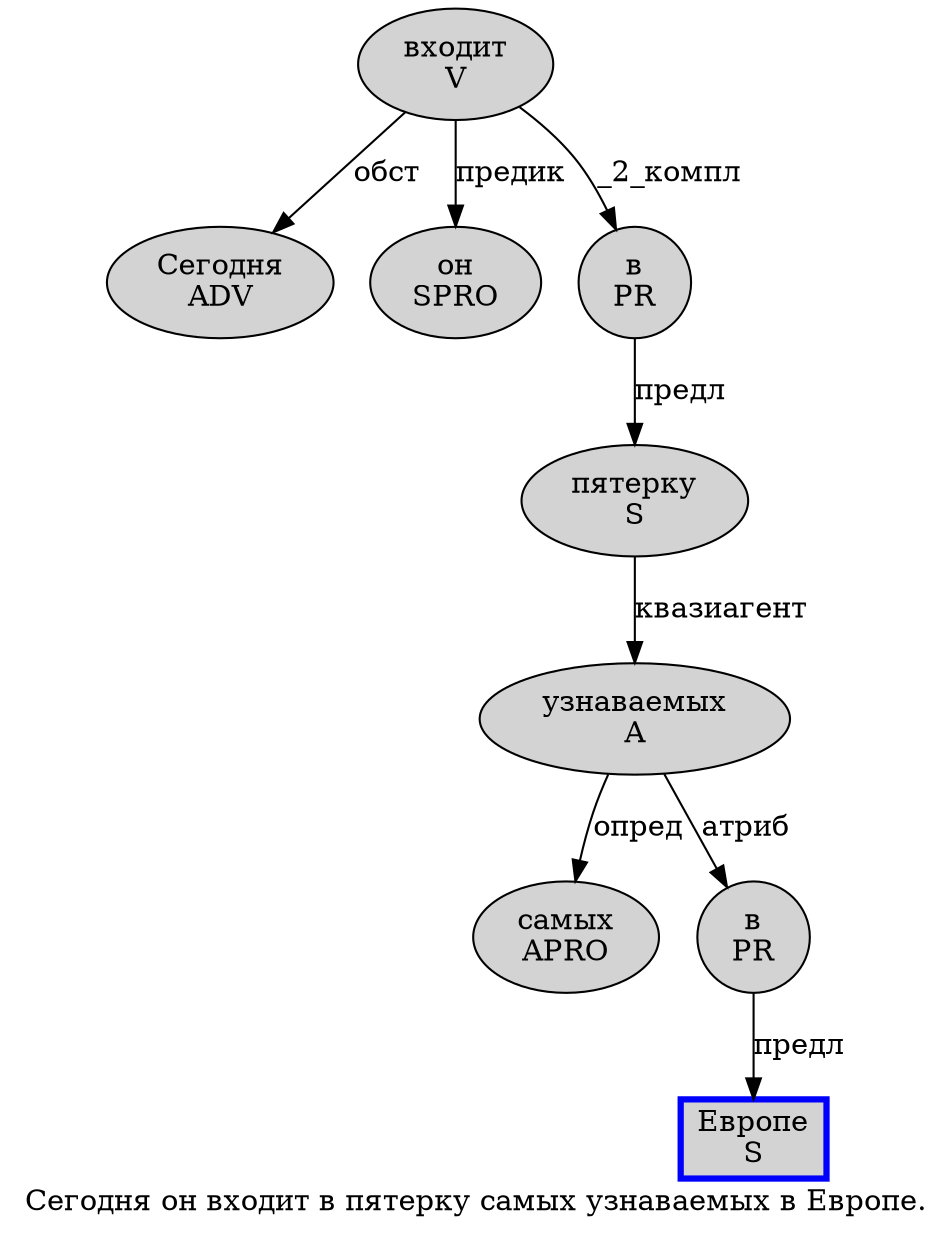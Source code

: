 digraph SENTENCE_1386 {
	graph [label="Сегодня он входит в пятерку самых узнаваемых в Европе."]
	node [style=filled]
		0 [label="Сегодня
ADV" color="" fillcolor=lightgray penwidth=1 shape=ellipse]
		1 [label="он
SPRO" color="" fillcolor=lightgray penwidth=1 shape=ellipse]
		2 [label="входит
V" color="" fillcolor=lightgray penwidth=1 shape=ellipse]
		3 [label="в
PR" color="" fillcolor=lightgray penwidth=1 shape=ellipse]
		4 [label="пятерку
S" color="" fillcolor=lightgray penwidth=1 shape=ellipse]
		5 [label="самых
APRO" color="" fillcolor=lightgray penwidth=1 shape=ellipse]
		6 [label="узнаваемых
A" color="" fillcolor=lightgray penwidth=1 shape=ellipse]
		7 [label="в
PR" color="" fillcolor=lightgray penwidth=1 shape=ellipse]
		8 [label="Европе
S" color=blue fillcolor=lightgray penwidth=3 shape=box]
			7 -> 8 [label="предл"]
			6 -> 5 [label="опред"]
			6 -> 7 [label="атриб"]
			4 -> 6 [label="квазиагент"]
			3 -> 4 [label="предл"]
			2 -> 0 [label="обст"]
			2 -> 1 [label="предик"]
			2 -> 3 [label="_2_компл"]
}